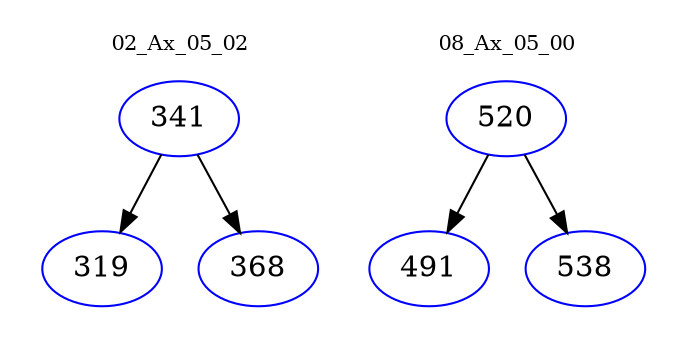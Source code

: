 digraph{
subgraph cluster_0 {
color = white
label = "02_Ax_05_02";
fontsize=10;
T0_341 [label="341", color="blue"]
T0_341 -> T0_319 [color="black"]
T0_319 [label="319", color="blue"]
T0_341 -> T0_368 [color="black"]
T0_368 [label="368", color="blue"]
}
subgraph cluster_1 {
color = white
label = "08_Ax_05_00";
fontsize=10;
T1_520 [label="520", color="blue"]
T1_520 -> T1_491 [color="black"]
T1_491 [label="491", color="blue"]
T1_520 -> T1_538 [color="black"]
T1_538 [label="538", color="blue"]
}
}
